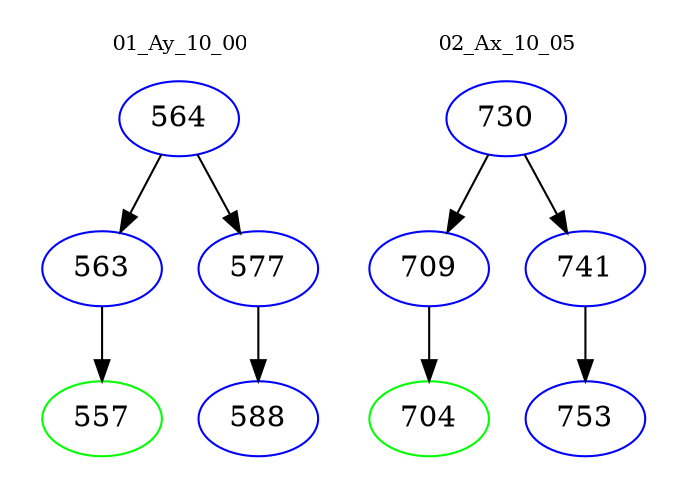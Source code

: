 digraph{
subgraph cluster_0 {
color = white
label = "01_Ay_10_00";
fontsize=10;
T0_564 [label="564", color="blue"]
T0_564 -> T0_563 [color="black"]
T0_563 [label="563", color="blue"]
T0_563 -> T0_557 [color="black"]
T0_557 [label="557", color="green"]
T0_564 -> T0_577 [color="black"]
T0_577 [label="577", color="blue"]
T0_577 -> T0_588 [color="black"]
T0_588 [label="588", color="blue"]
}
subgraph cluster_1 {
color = white
label = "02_Ax_10_05";
fontsize=10;
T1_730 [label="730", color="blue"]
T1_730 -> T1_709 [color="black"]
T1_709 [label="709", color="blue"]
T1_709 -> T1_704 [color="black"]
T1_704 [label="704", color="green"]
T1_730 -> T1_741 [color="black"]
T1_741 [label="741", color="blue"]
T1_741 -> T1_753 [color="black"]
T1_753 [label="753", color="blue"]
}
}
